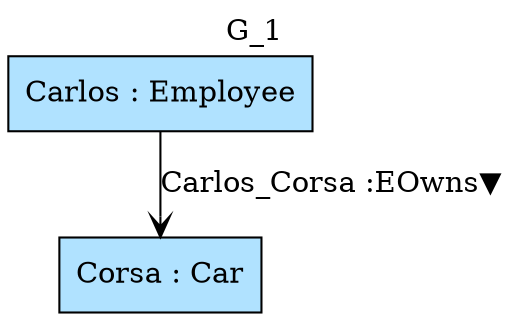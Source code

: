 digraph {graph[label=G_1,labelloc=tl,labelfontsize=12];
"Carlos"[shape=box,fillcolor=lightskyblue1,style = filled,label="Carlos : Employee"];
"Corsa"[shape=box,fillcolor=lightskyblue1,style = filled,label="Corsa : Car"];

"Carlos"->"Corsa"[label="Carlos_Corsa :EOwns▼",arrowhead=vee];
}